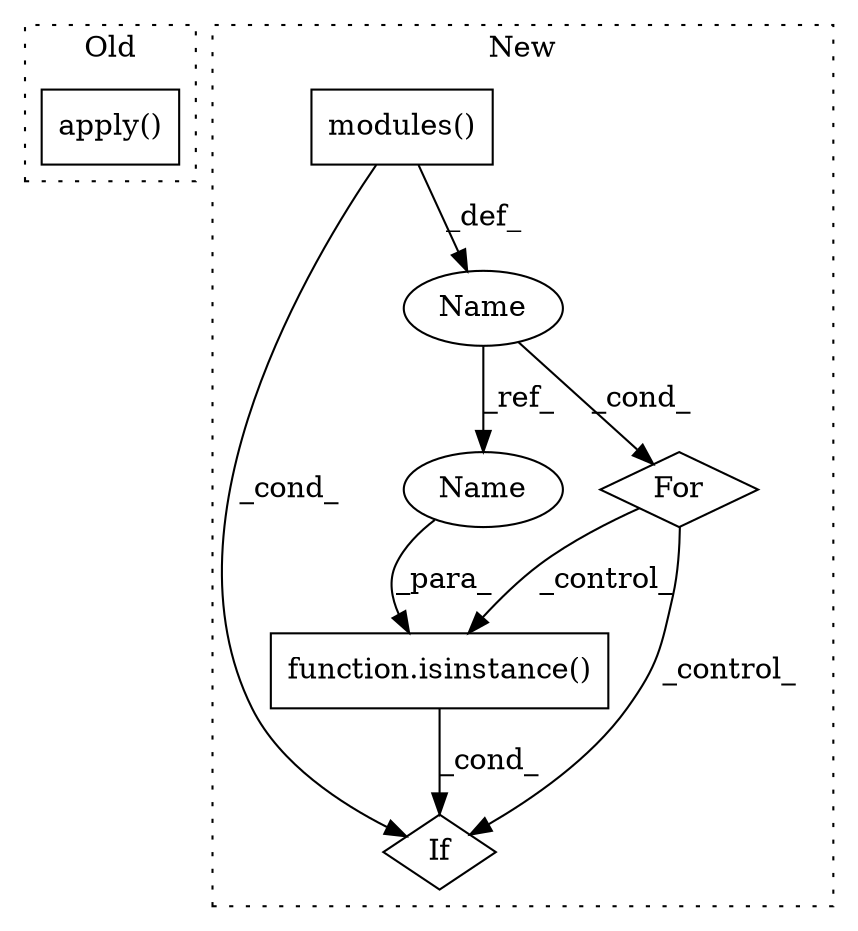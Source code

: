 digraph G {
subgraph cluster0 {
1 [label="apply()" a="75" s="4819,4843" l="11,1" shape="box"];
label = "Old";
style="dotted";
}
subgraph cluster1 {
2 [label="function.isinstance()" a="75" s="4826,4849" l="11,1" shape="box"];
3 [label="If" a="96" s="4795,4850" l="3,18" shape="diamond"];
4 [label="For" a="107" s="4634,4657" l="4,14" shape="diamond"];
5 [label="modules()" a="75" s="4643" l="14" shape="box"];
6 [label="Name" a="87" s="4638" l="1" shape="ellipse"];
7 [label="Name" a="87" s="4837" l="1" shape="ellipse"];
label = "New";
style="dotted";
}
2 -> 3 [label="_cond_"];
4 -> 3 [label="_control_"];
4 -> 2 [label="_control_"];
5 -> 6 [label="_def_"];
5 -> 3 [label="_cond_"];
6 -> 7 [label="_ref_"];
6 -> 4 [label="_cond_"];
7 -> 2 [label="_para_"];
}